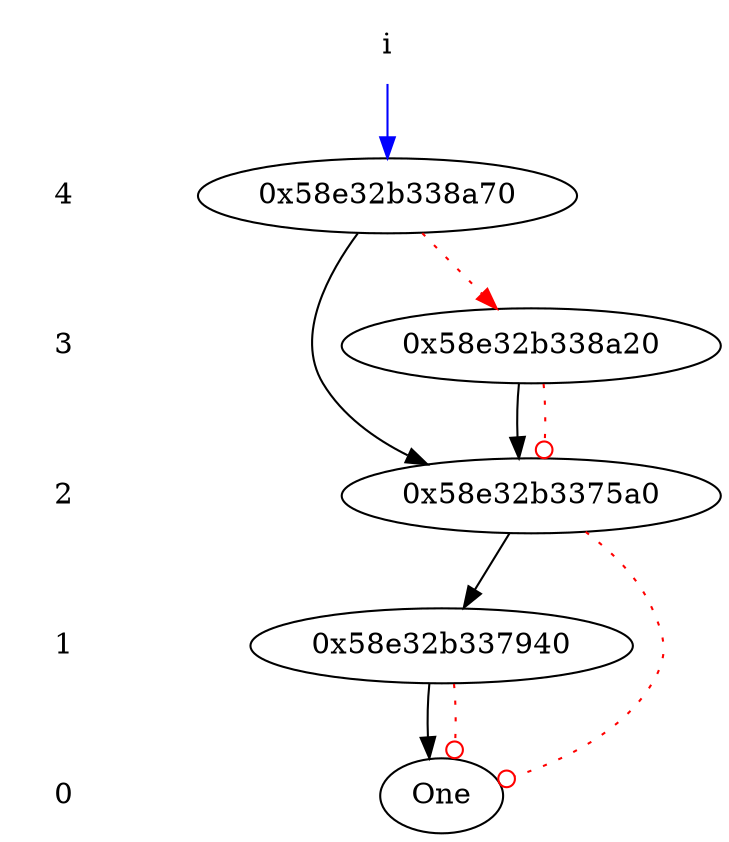 digraph {
   node [shape = plaintext];
   4 -> 3 -> 2 -> 1 -> 0 [style = invis];
   { rank = source; "i"; }
   node [shape = ellipse];
   "i" -> "0x58e32b338a70" [color = blue];
   { rank = same; 4; "0x58e32b338a70"; }
   "0x58e32b338a70" -> "0x58e32b3375a0";
   "0x58e32b338a70" -> "0x58e32b338a20"[style = dotted ] [color=red];
   { rank = same; 2; "0x58e32b3375a0"; }
   "0x58e32b3375a0" -> "0x58e32b337940";
   "0x58e32b3375a0" -> "One"[style = dotted ] [color=red] [arrowhead=odot]
   { rank = same; 1; "0x58e32b337940"; }
   "0x58e32b337940" -> "One";
   "0x58e32b337940" -> "One"[style = dotted ] [color=red] [arrowhead=odot]
   { rank = same; 3; "0x58e32b338a20"; }
   "0x58e32b338a20" -> "0x58e32b3375a0";
   "0x58e32b338a20" -> "0x58e32b3375a0"[style = dotted ] [color=red] [arrowhead=odot]
   { rank = same; 0; "One"; }
}
